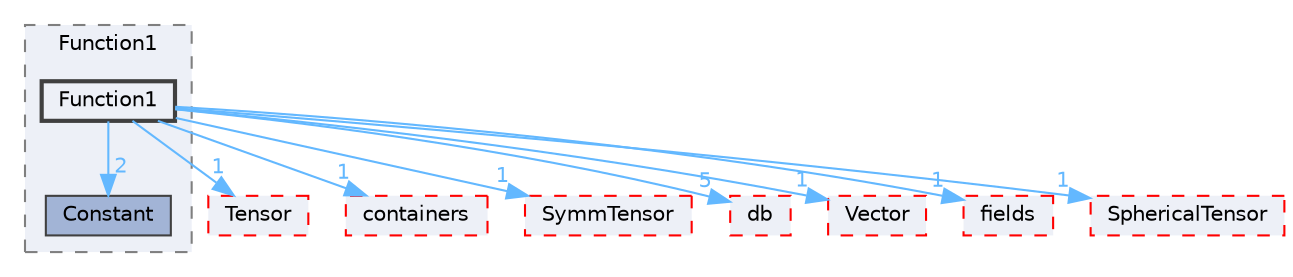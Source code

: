 digraph "src/OpenFOAM/primitives/functions/Function1/Function1"
{
 // LATEX_PDF_SIZE
  bgcolor="transparent";
  edge [fontname=Helvetica,fontsize=10,labelfontname=Helvetica,labelfontsize=10];
  node [fontname=Helvetica,fontsize=10,shape=box,height=0.2,width=0.4];
  compound=true
  subgraph clusterdir_bf4f273fcff898a8e57532425217d669 {
    graph [ bgcolor="#edf0f7", pencolor="grey50", label="Function1", fontname=Helvetica,fontsize=10 style="filled,dashed", URL="dir_bf4f273fcff898a8e57532425217d669.html",tooltip=""]
  dir_b1801e4ef357c960b85162c510122701 [label="Constant", fillcolor="#a2b4d6", color="grey25", style="filled", URL="dir_b1801e4ef357c960b85162c510122701.html",tooltip=""];
  dir_c0adf992fe16fe46b123b20bd86c3f11 [label="Function1", fillcolor="#edf0f7", color="grey25", style="filled,bold", URL="dir_c0adf992fe16fe46b123b20bd86c3f11.html",tooltip=""];
  }
  dir_15da0e2a135f43ffeb4645c968ce8ac7 [label="Tensor", fillcolor="#edf0f7", color="red", style="filled,dashed", URL="dir_15da0e2a135f43ffeb4645c968ce8ac7.html",tooltip=""];
  dir_19d0872053bde092be81d7fe3f56cbf7 [label="containers", fillcolor="#edf0f7", color="red", style="filled,dashed", URL="dir_19d0872053bde092be81d7fe3f56cbf7.html",tooltip=""];
  dir_1dd80385453c5b0e9d626c2fdc4e90dc [label="SymmTensor", fillcolor="#edf0f7", color="red", style="filled,dashed", URL="dir_1dd80385453c5b0e9d626c2fdc4e90dc.html",tooltip=""];
  dir_63c634f7a7cfd679ac26c67fb30fc32f [label="db", fillcolor="#edf0f7", color="red", style="filled,dashed", URL="dir_63c634f7a7cfd679ac26c67fb30fc32f.html",tooltip=""];
  dir_6ef5fbba1c02603637a533e2f686aa62 [label="Vector", fillcolor="#edf0f7", color="red", style="filled,dashed", URL="dir_6ef5fbba1c02603637a533e2f686aa62.html",tooltip=""];
  dir_962442b8f989d5529fab5e0f0e4ffb74 [label="fields", fillcolor="#edf0f7", color="red", style="filled,dashed", URL="dir_962442b8f989d5529fab5e0f0e4ffb74.html",tooltip=""];
  dir_b065e1a4bed1b058c87ac57271f42191 [label="SphericalTensor", fillcolor="#edf0f7", color="red", style="filled,dashed", URL="dir_b065e1a4bed1b058c87ac57271f42191.html",tooltip=""];
  dir_c0adf992fe16fe46b123b20bd86c3f11->dir_15da0e2a135f43ffeb4645c968ce8ac7 [headlabel="1", labeldistance=1.5 headhref="dir_001508_003981.html" href="dir_001508_003981.html" color="steelblue1" fontcolor="steelblue1"];
  dir_c0adf992fe16fe46b123b20bd86c3f11->dir_19d0872053bde092be81d7fe3f56cbf7 [headlabel="1", labeldistance=1.5 headhref="dir_001508_000669.html" href="dir_001508_000669.html" color="steelblue1" fontcolor="steelblue1"];
  dir_c0adf992fe16fe46b123b20bd86c3f11->dir_1dd80385453c5b0e9d626c2fdc4e90dc [headlabel="1", labeldistance=1.5 headhref="dir_001508_003930.html" href="dir_001508_003930.html" color="steelblue1" fontcolor="steelblue1"];
  dir_c0adf992fe16fe46b123b20bd86c3f11->dir_63c634f7a7cfd679ac26c67fb30fc32f [headlabel="5", labeldistance=1.5 headhref="dir_001508_000817.html" href="dir_001508_000817.html" color="steelblue1" fontcolor="steelblue1"];
  dir_c0adf992fe16fe46b123b20bd86c3f11->dir_6ef5fbba1c02603637a533e2f686aa62 [headlabel="1", labeldistance=1.5 headhref="dir_001508_004258.html" href="dir_001508_004258.html" color="steelblue1" fontcolor="steelblue1"];
  dir_c0adf992fe16fe46b123b20bd86c3f11->dir_962442b8f989d5529fab5e0f0e4ffb74 [headlabel="1", labeldistance=1.5 headhref="dir_001508_001335.html" href="dir_001508_001335.html" color="steelblue1" fontcolor="steelblue1"];
  dir_c0adf992fe16fe46b123b20bd86c3f11->dir_b065e1a4bed1b058c87ac57271f42191 [headlabel="1", labeldistance=1.5 headhref="dir_001508_003705.html" href="dir_001508_003705.html" color="steelblue1" fontcolor="steelblue1"];
  dir_c0adf992fe16fe46b123b20bd86c3f11->dir_b1801e4ef357c960b85162c510122701 [headlabel="2", labeldistance=1.5 headhref="dir_001508_000613.html" href="dir_001508_000613.html" color="steelblue1" fontcolor="steelblue1"];
}
